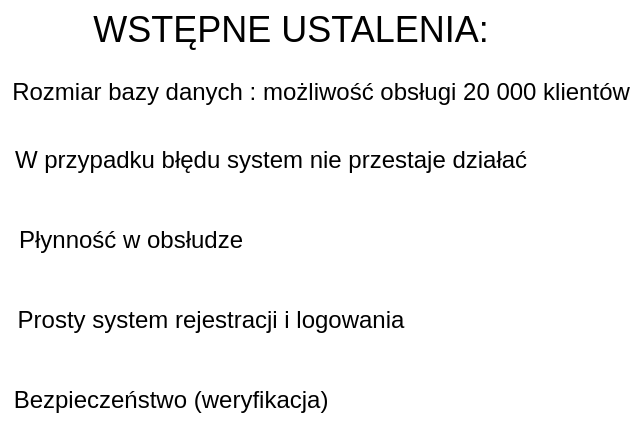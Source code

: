 <mxfile version="15.8.3" type="github">
  <diagram id="DCj6fyPtO9dtdVWTwL5u" name="Page-1">
    <mxGraphModel dx="1422" dy="794" grid="1" gridSize="10" guides="1" tooltips="1" connect="1" arrows="1" fold="1" page="1" pageScale="1" pageWidth="827" pageHeight="1169" math="0" shadow="0">
      <root>
        <mxCell id="0" />
        <mxCell id="1" parent="0" />
        <mxCell id="_zhKjU9ZLIpcWmoScKFP-1" value="WSTĘPNE USTALENIA:&lt;br style=&quot;font-size: 18px;&quot;&gt;" style="text;html=1;align=center;verticalAlign=middle;resizable=0;points=[];autosize=1;strokeColor=none;fillColor=none;fontSize=18;" vertex="1" parent="1">
          <mxGeometry x="40" y="10" width="210" height="30" as="geometry" />
        </mxCell>
        <mxCell id="_zhKjU9ZLIpcWmoScKFP-2" value="&lt;font style=&quot;font-size: 12px&quot;&gt;Rozmiar bazy danych : możliwość obsługi 20 000 klientów&lt;br&gt;&lt;br&gt;&lt;/font&gt;" style="text;html=1;align=center;verticalAlign=middle;resizable=0;points=[];autosize=1;strokeColor=none;fillColor=none;fontSize=18;" vertex="1" parent="1">
          <mxGeometry y="40" width="320" height="50" as="geometry" />
        </mxCell>
        <mxCell id="_zhKjU9ZLIpcWmoScKFP-3" value="W przypadku błędu system nie przestaje działać" style="text;html=1;align=center;verticalAlign=middle;resizable=0;points=[];autosize=1;strokeColor=none;fillColor=none;fontSize=12;" vertex="1" parent="1">
          <mxGeometry y="80" width="270" height="20" as="geometry" />
        </mxCell>
        <mxCell id="_zhKjU9ZLIpcWmoScKFP-4" value="Płynność w obsłudze" style="text;html=1;align=center;verticalAlign=middle;resizable=0;points=[];autosize=1;strokeColor=none;fillColor=none;fontSize=12;" vertex="1" parent="1">
          <mxGeometry y="120" width="130" height="20" as="geometry" />
        </mxCell>
        <mxCell id="_zhKjU9ZLIpcWmoScKFP-5" value="Prosty system rejestracji i logowania" style="text;html=1;align=center;verticalAlign=middle;resizable=0;points=[];autosize=1;strokeColor=none;fillColor=none;fontSize=12;" vertex="1" parent="1">
          <mxGeometry y="160" width="210" height="20" as="geometry" />
        </mxCell>
        <mxCell id="_zhKjU9ZLIpcWmoScKFP-6" value="Bezpieczeństwo (weryfikacja)" style="text;html=1;align=center;verticalAlign=middle;resizable=0;points=[];autosize=1;strokeColor=none;fillColor=none;fontSize=12;" vertex="1" parent="1">
          <mxGeometry y="200" width="170" height="20" as="geometry" />
        </mxCell>
      </root>
    </mxGraphModel>
  </diagram>
</mxfile>
